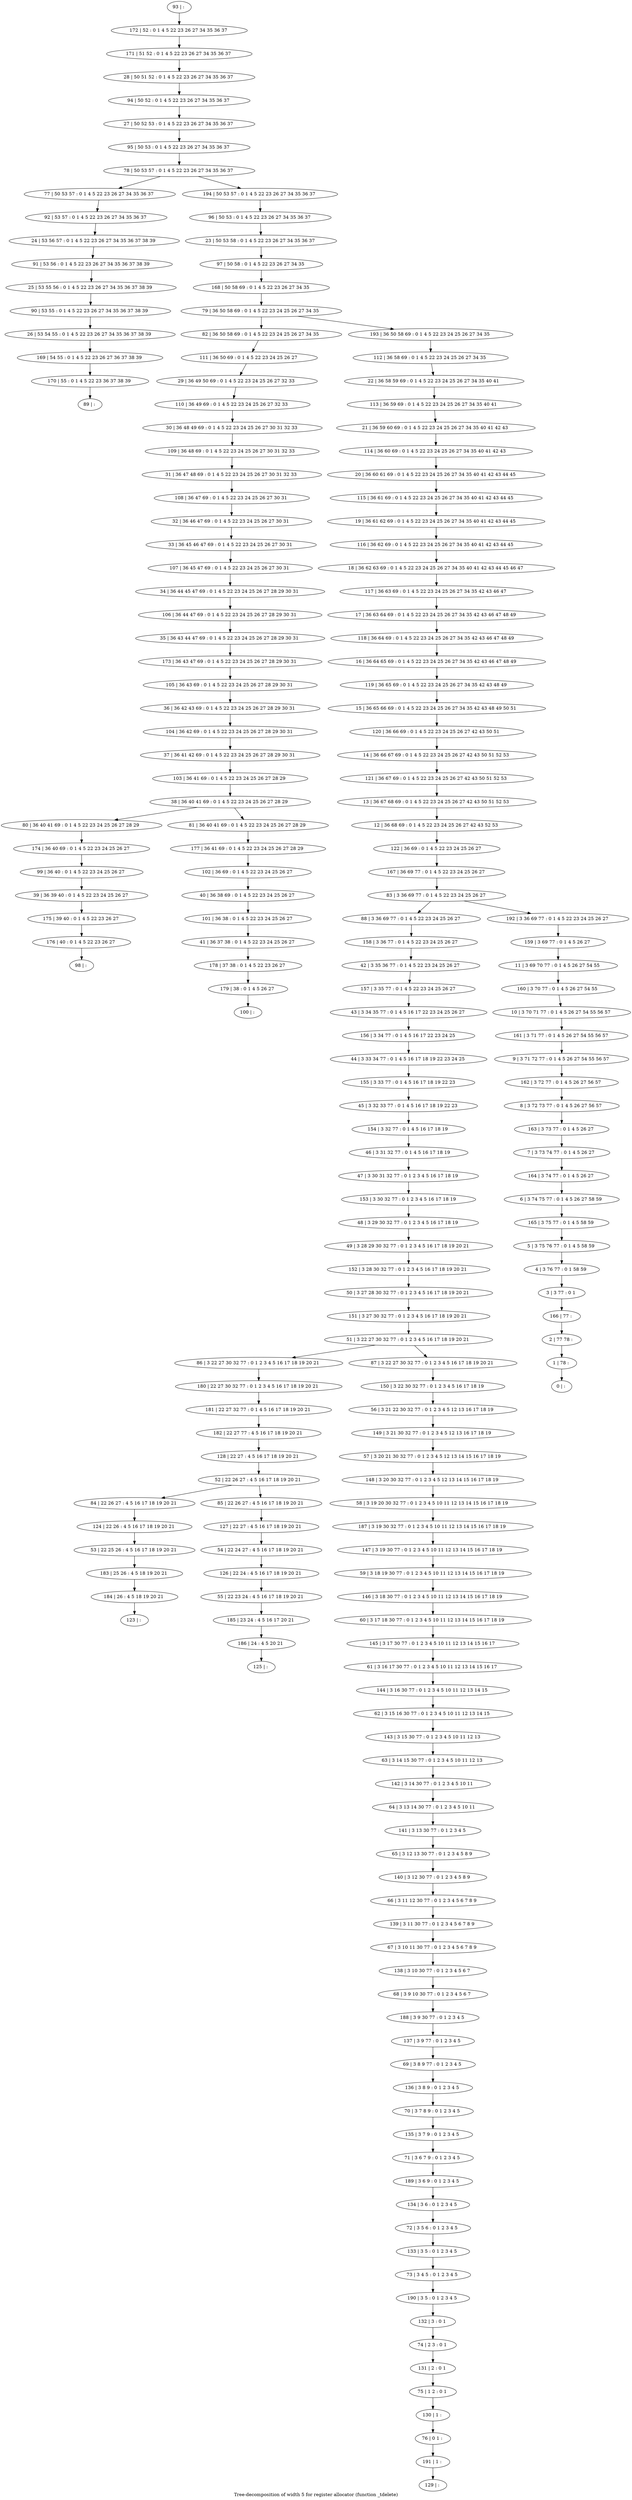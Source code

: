 digraph G {
graph [label="Tree-decomposition of width 5 for register allocator (function _tdelete)"]
0[label="0 | : "];
1[label="1 | 78 : "];
2[label="2 | 77 78 : "];
3[label="3 | 3 77 : 0 1 "];
4[label="4 | 3 76 77 : 0 1 58 59 "];
5[label="5 | 3 75 76 77 : 0 1 4 5 58 59 "];
6[label="6 | 3 74 75 77 : 0 1 4 5 26 27 58 59 "];
7[label="7 | 3 73 74 77 : 0 1 4 5 26 27 "];
8[label="8 | 3 72 73 77 : 0 1 4 5 26 27 56 57 "];
9[label="9 | 3 71 72 77 : 0 1 4 5 26 27 54 55 56 57 "];
10[label="10 | 3 70 71 77 : 0 1 4 5 26 27 54 55 56 57 "];
11[label="11 | 3 69 70 77 : 0 1 4 5 26 27 54 55 "];
12[label="12 | 36 68 69 : 0 1 4 5 22 23 24 25 26 27 42 43 52 53 "];
13[label="13 | 36 67 68 69 : 0 1 4 5 22 23 24 25 26 27 42 43 50 51 52 53 "];
14[label="14 | 36 66 67 69 : 0 1 4 5 22 23 24 25 26 27 42 43 50 51 52 53 "];
15[label="15 | 36 65 66 69 : 0 1 4 5 22 23 24 25 26 27 34 35 42 43 48 49 50 51 "];
16[label="16 | 36 64 65 69 : 0 1 4 5 22 23 24 25 26 27 34 35 42 43 46 47 48 49 "];
17[label="17 | 36 63 64 69 : 0 1 4 5 22 23 24 25 26 27 34 35 42 43 46 47 48 49 "];
18[label="18 | 36 62 63 69 : 0 1 4 5 22 23 24 25 26 27 34 35 40 41 42 43 44 45 46 47 "];
19[label="19 | 36 61 62 69 : 0 1 4 5 22 23 24 25 26 27 34 35 40 41 42 43 44 45 "];
20[label="20 | 36 60 61 69 : 0 1 4 5 22 23 24 25 26 27 34 35 40 41 42 43 44 45 "];
21[label="21 | 36 59 60 69 : 0 1 4 5 22 23 24 25 26 27 34 35 40 41 42 43 "];
22[label="22 | 36 58 59 69 : 0 1 4 5 22 23 24 25 26 27 34 35 40 41 "];
23[label="23 | 50 53 58 : 0 1 4 5 22 23 26 27 34 35 36 37 "];
24[label="24 | 53 56 57 : 0 1 4 5 22 23 26 27 34 35 36 37 38 39 "];
25[label="25 | 53 55 56 : 0 1 4 5 22 23 26 27 34 35 36 37 38 39 "];
26[label="26 | 53 54 55 : 0 1 4 5 22 23 26 27 34 35 36 37 38 39 "];
27[label="27 | 50 52 53 : 0 1 4 5 22 23 26 27 34 35 36 37 "];
28[label="28 | 50 51 52 : 0 1 4 5 22 23 26 27 34 35 36 37 "];
29[label="29 | 36 49 50 69 : 0 1 4 5 22 23 24 25 26 27 32 33 "];
30[label="30 | 36 48 49 69 : 0 1 4 5 22 23 24 25 26 27 30 31 32 33 "];
31[label="31 | 36 47 48 69 : 0 1 4 5 22 23 24 25 26 27 30 31 32 33 "];
32[label="32 | 36 46 47 69 : 0 1 4 5 22 23 24 25 26 27 30 31 "];
33[label="33 | 36 45 46 47 69 : 0 1 4 5 22 23 24 25 26 27 30 31 "];
34[label="34 | 36 44 45 47 69 : 0 1 4 5 22 23 24 25 26 27 28 29 30 31 "];
35[label="35 | 36 43 44 47 69 : 0 1 4 5 22 23 24 25 26 27 28 29 30 31 "];
36[label="36 | 36 42 43 69 : 0 1 4 5 22 23 24 25 26 27 28 29 30 31 "];
37[label="37 | 36 41 42 69 : 0 1 4 5 22 23 24 25 26 27 28 29 30 31 "];
38[label="38 | 36 40 41 69 : 0 1 4 5 22 23 24 25 26 27 28 29 "];
39[label="39 | 36 39 40 : 0 1 4 5 22 23 24 25 26 27 "];
40[label="40 | 36 38 69 : 0 1 4 5 22 23 24 25 26 27 "];
41[label="41 | 36 37 38 : 0 1 4 5 22 23 24 25 26 27 "];
42[label="42 | 3 35 36 77 : 0 1 4 5 22 23 24 25 26 27 "];
43[label="43 | 3 34 35 77 : 0 1 4 5 16 17 22 23 24 25 26 27 "];
44[label="44 | 3 33 34 77 : 0 1 4 5 16 17 18 19 22 23 24 25 "];
45[label="45 | 3 32 33 77 : 0 1 4 5 16 17 18 19 22 23 "];
46[label="46 | 3 31 32 77 : 0 1 4 5 16 17 18 19 "];
47[label="47 | 3 30 31 32 77 : 0 1 2 3 4 5 16 17 18 19 "];
48[label="48 | 3 29 30 32 77 : 0 1 2 3 4 5 16 17 18 19 "];
49[label="49 | 3 28 29 30 32 77 : 0 1 2 3 4 5 16 17 18 19 20 21 "];
50[label="50 | 3 27 28 30 32 77 : 0 1 2 3 4 5 16 17 18 19 20 21 "];
51[label="51 | 3 22 27 30 32 77 : 0 1 2 3 4 5 16 17 18 19 20 21 "];
52[label="52 | 22 26 27 : 4 5 16 17 18 19 20 21 "];
53[label="53 | 22 25 26 : 4 5 16 17 18 19 20 21 "];
54[label="54 | 22 24 27 : 4 5 16 17 18 19 20 21 "];
55[label="55 | 22 23 24 : 4 5 16 17 18 19 20 21 "];
56[label="56 | 3 21 22 30 32 77 : 0 1 2 3 4 5 12 13 16 17 18 19 "];
57[label="57 | 3 20 21 30 32 77 : 0 1 2 3 4 5 12 13 14 15 16 17 18 19 "];
58[label="58 | 3 19 20 30 32 77 : 0 1 2 3 4 5 10 11 12 13 14 15 16 17 18 19 "];
59[label="59 | 3 18 19 30 77 : 0 1 2 3 4 5 10 11 12 13 14 15 16 17 18 19 "];
60[label="60 | 3 17 18 30 77 : 0 1 2 3 4 5 10 11 12 13 14 15 16 17 18 19 "];
61[label="61 | 3 16 17 30 77 : 0 1 2 3 4 5 10 11 12 13 14 15 16 17 "];
62[label="62 | 3 15 16 30 77 : 0 1 2 3 4 5 10 11 12 13 14 15 "];
63[label="63 | 3 14 15 30 77 : 0 1 2 3 4 5 10 11 12 13 "];
64[label="64 | 3 13 14 30 77 : 0 1 2 3 4 5 10 11 "];
65[label="65 | 3 12 13 30 77 : 0 1 2 3 4 5 8 9 "];
66[label="66 | 3 11 12 30 77 : 0 1 2 3 4 5 6 7 8 9 "];
67[label="67 | 3 10 11 30 77 : 0 1 2 3 4 5 6 7 8 9 "];
68[label="68 | 3 9 10 30 77 : 0 1 2 3 4 5 6 7 "];
69[label="69 | 3 8 9 77 : 0 1 2 3 4 5 "];
70[label="70 | 3 7 8 9 : 0 1 2 3 4 5 "];
71[label="71 | 3 6 7 9 : 0 1 2 3 4 5 "];
72[label="72 | 3 5 6 : 0 1 2 3 4 5 "];
73[label="73 | 3 4 5 : 0 1 2 3 4 5 "];
74[label="74 | 2 3 : 0 1 "];
75[label="75 | 1 2 : 0 1 "];
76[label="76 | 0 1 : "];
77[label="77 | 50 53 57 : 0 1 4 5 22 23 26 27 34 35 36 37 "];
78[label="78 | 50 53 57 : 0 1 4 5 22 23 26 27 34 35 36 37 "];
79[label="79 | 36 50 58 69 : 0 1 4 5 22 23 24 25 26 27 34 35 "];
80[label="80 | 36 40 41 69 : 0 1 4 5 22 23 24 25 26 27 28 29 "];
81[label="81 | 36 40 41 69 : 0 1 4 5 22 23 24 25 26 27 28 29 "];
82[label="82 | 36 50 58 69 : 0 1 4 5 22 23 24 25 26 27 34 35 "];
83[label="83 | 3 36 69 77 : 0 1 4 5 22 23 24 25 26 27 "];
84[label="84 | 22 26 27 : 4 5 16 17 18 19 20 21 "];
85[label="85 | 22 26 27 : 4 5 16 17 18 19 20 21 "];
86[label="86 | 3 22 27 30 32 77 : 0 1 2 3 4 5 16 17 18 19 20 21 "];
87[label="87 | 3 22 27 30 32 77 : 0 1 2 3 4 5 16 17 18 19 20 21 "];
88[label="88 | 3 36 69 77 : 0 1 4 5 22 23 24 25 26 27 "];
89[label="89 | : "];
90[label="90 | 53 55 : 0 1 4 5 22 23 26 27 34 35 36 37 38 39 "];
91[label="91 | 53 56 : 0 1 4 5 22 23 26 27 34 35 36 37 38 39 "];
92[label="92 | 53 57 : 0 1 4 5 22 23 26 27 34 35 36 37 "];
93[label="93 | : "];
94[label="94 | 50 52 : 0 1 4 5 22 23 26 27 34 35 36 37 "];
95[label="95 | 50 53 : 0 1 4 5 22 23 26 27 34 35 36 37 "];
96[label="96 | 50 53 : 0 1 4 5 22 23 26 27 34 35 36 37 "];
97[label="97 | 50 58 : 0 1 4 5 22 23 26 27 34 35 "];
98[label="98 | : "];
99[label="99 | 36 40 : 0 1 4 5 22 23 24 25 26 27 "];
100[label="100 | : "];
101[label="101 | 36 38 : 0 1 4 5 22 23 24 25 26 27 "];
102[label="102 | 36 69 : 0 1 4 5 22 23 24 25 26 27 "];
103[label="103 | 36 41 69 : 0 1 4 5 22 23 24 25 26 27 28 29 "];
104[label="104 | 36 42 69 : 0 1 4 5 22 23 24 25 26 27 28 29 30 31 "];
105[label="105 | 36 43 69 : 0 1 4 5 22 23 24 25 26 27 28 29 30 31 "];
106[label="106 | 36 44 47 69 : 0 1 4 5 22 23 24 25 26 27 28 29 30 31 "];
107[label="107 | 36 45 47 69 : 0 1 4 5 22 23 24 25 26 27 30 31 "];
108[label="108 | 36 47 69 : 0 1 4 5 22 23 24 25 26 27 30 31 "];
109[label="109 | 36 48 69 : 0 1 4 5 22 23 24 25 26 27 30 31 32 33 "];
110[label="110 | 36 49 69 : 0 1 4 5 22 23 24 25 26 27 32 33 "];
111[label="111 | 36 50 69 : 0 1 4 5 22 23 24 25 26 27 "];
112[label="112 | 36 58 69 : 0 1 4 5 22 23 24 25 26 27 34 35 "];
113[label="113 | 36 59 69 : 0 1 4 5 22 23 24 25 26 27 34 35 40 41 "];
114[label="114 | 36 60 69 : 0 1 4 5 22 23 24 25 26 27 34 35 40 41 42 43 "];
115[label="115 | 36 61 69 : 0 1 4 5 22 23 24 25 26 27 34 35 40 41 42 43 44 45 "];
116[label="116 | 36 62 69 : 0 1 4 5 22 23 24 25 26 27 34 35 40 41 42 43 44 45 "];
117[label="117 | 36 63 69 : 0 1 4 5 22 23 24 25 26 27 34 35 42 43 46 47 "];
118[label="118 | 36 64 69 : 0 1 4 5 22 23 24 25 26 27 34 35 42 43 46 47 48 49 "];
119[label="119 | 36 65 69 : 0 1 4 5 22 23 24 25 26 27 34 35 42 43 48 49 "];
120[label="120 | 36 66 69 : 0 1 4 5 22 23 24 25 26 27 42 43 50 51 "];
121[label="121 | 36 67 69 : 0 1 4 5 22 23 24 25 26 27 42 43 50 51 52 53 "];
122[label="122 | 36 69 : 0 1 4 5 22 23 24 25 26 27 "];
123[label="123 | : "];
124[label="124 | 22 26 : 4 5 16 17 18 19 20 21 "];
125[label="125 | : "];
126[label="126 | 22 24 : 4 5 16 17 18 19 20 21 "];
127[label="127 | 22 27 : 4 5 16 17 18 19 20 21 "];
128[label="128 | 22 27 : 4 5 16 17 18 19 20 21 "];
129[label="129 | : "];
130[label="130 | 1 : "];
131[label="131 | 2 : 0 1 "];
132[label="132 | 3 : 0 1 "];
133[label="133 | 3 5 : 0 1 2 3 4 5 "];
134[label="134 | 3 6 : 0 1 2 3 4 5 "];
135[label="135 | 3 7 9 : 0 1 2 3 4 5 "];
136[label="136 | 3 8 9 : 0 1 2 3 4 5 "];
137[label="137 | 3 9 77 : 0 1 2 3 4 5 "];
138[label="138 | 3 10 30 77 : 0 1 2 3 4 5 6 7 "];
139[label="139 | 3 11 30 77 : 0 1 2 3 4 5 6 7 8 9 "];
140[label="140 | 3 12 30 77 : 0 1 2 3 4 5 8 9 "];
141[label="141 | 3 13 30 77 : 0 1 2 3 4 5 "];
142[label="142 | 3 14 30 77 : 0 1 2 3 4 5 10 11 "];
143[label="143 | 3 15 30 77 : 0 1 2 3 4 5 10 11 12 13 "];
144[label="144 | 3 16 30 77 : 0 1 2 3 4 5 10 11 12 13 14 15 "];
145[label="145 | 3 17 30 77 : 0 1 2 3 4 5 10 11 12 13 14 15 16 17 "];
146[label="146 | 3 18 30 77 : 0 1 2 3 4 5 10 11 12 13 14 15 16 17 18 19 "];
147[label="147 | 3 19 30 77 : 0 1 2 3 4 5 10 11 12 13 14 15 16 17 18 19 "];
148[label="148 | 3 20 30 32 77 : 0 1 2 3 4 5 12 13 14 15 16 17 18 19 "];
149[label="149 | 3 21 30 32 77 : 0 1 2 3 4 5 12 13 16 17 18 19 "];
150[label="150 | 3 22 30 32 77 : 0 1 2 3 4 5 16 17 18 19 "];
151[label="151 | 3 27 30 32 77 : 0 1 2 3 4 5 16 17 18 19 20 21 "];
152[label="152 | 3 28 30 32 77 : 0 1 2 3 4 5 16 17 18 19 20 21 "];
153[label="153 | 3 30 32 77 : 0 1 2 3 4 5 16 17 18 19 "];
154[label="154 | 3 32 77 : 0 1 4 5 16 17 18 19 "];
155[label="155 | 3 33 77 : 0 1 4 5 16 17 18 19 22 23 "];
156[label="156 | 3 34 77 : 0 1 4 5 16 17 22 23 24 25 "];
157[label="157 | 3 35 77 : 0 1 4 5 22 23 24 25 26 27 "];
158[label="158 | 3 36 77 : 0 1 4 5 22 23 24 25 26 27 "];
159[label="159 | 3 69 77 : 0 1 4 5 26 27 "];
160[label="160 | 3 70 77 : 0 1 4 5 26 27 54 55 "];
161[label="161 | 3 71 77 : 0 1 4 5 26 27 54 55 56 57 "];
162[label="162 | 3 72 77 : 0 1 4 5 26 27 56 57 "];
163[label="163 | 3 73 77 : 0 1 4 5 26 27 "];
164[label="164 | 3 74 77 : 0 1 4 5 26 27 "];
165[label="165 | 3 75 77 : 0 1 4 5 58 59 "];
166[label="166 | 77 : "];
167[label="167 | 36 69 77 : 0 1 4 5 22 23 24 25 26 27 "];
168[label="168 | 50 58 69 : 0 1 4 5 22 23 26 27 34 35 "];
169[label="169 | 54 55 : 0 1 4 5 22 23 26 27 36 37 38 39 "];
170[label="170 | 55 : 0 1 4 5 22 23 36 37 38 39 "];
171[label="171 | 51 52 : 0 1 4 5 22 23 26 27 34 35 36 37 "];
172[label="172 | 52 : 0 1 4 5 22 23 26 27 34 35 36 37 "];
173[label="173 | 36 43 47 69 : 0 1 4 5 22 23 24 25 26 27 28 29 30 31 "];
174[label="174 | 36 40 69 : 0 1 4 5 22 23 24 25 26 27 "];
175[label="175 | 39 40 : 0 1 4 5 22 23 26 27 "];
176[label="176 | 40 : 0 1 4 5 22 23 26 27 "];
177[label="177 | 36 41 69 : 0 1 4 5 22 23 24 25 26 27 28 29 "];
178[label="178 | 37 38 : 0 1 4 5 22 23 26 27 "];
179[label="179 | 38 : 0 1 4 5 26 27 "];
180[label="180 | 22 27 30 32 77 : 0 1 2 3 4 5 16 17 18 19 20 21 "];
181[label="181 | 22 27 32 77 : 0 1 4 5 16 17 18 19 20 21 "];
182[label="182 | 22 27 77 : 4 5 16 17 18 19 20 21 "];
183[label="183 | 25 26 : 4 5 18 19 20 21 "];
184[label="184 | 26 : 4 5 18 19 20 21 "];
185[label="185 | 23 24 : 4 5 16 17 20 21 "];
186[label="186 | 24 : 4 5 20 21 "];
187[label="187 | 3 19 30 32 77 : 0 1 2 3 4 5 10 11 12 13 14 15 16 17 18 19 "];
188[label="188 | 3 9 30 77 : 0 1 2 3 4 5 "];
189[label="189 | 3 6 9 : 0 1 2 3 4 5 "];
190[label="190 | 3 5 : 0 1 2 3 4 5 "];
191[label="191 | 1 : "];
192[label="192 | 3 36 69 77 : 0 1 4 5 22 23 24 25 26 27 "];
193[label="193 | 36 50 58 69 : 0 1 4 5 22 23 24 25 26 27 34 35 "];
194[label="194 | 50 53 57 : 0 1 4 5 22 23 26 27 34 35 36 37 "];
32->33 ;
46->47 ;
48->49 ;
38->80 ;
38->81 ;
52->84 ;
52->85 ;
51->86 ;
51->87 ;
90->26 ;
25->90 ;
91->25 ;
24->91 ;
92->24 ;
77->92 ;
99->39 ;
101->41 ;
40->101 ;
102->40 ;
103->38 ;
37->103 ;
104->37 ;
36->104 ;
105->36 ;
106->35 ;
34->106 ;
107->34 ;
33->107 ;
108->32 ;
31->108 ;
109->31 ;
30->109 ;
110->30 ;
29->110 ;
111->29 ;
82->111 ;
124->53 ;
84->124 ;
126->55 ;
54->126 ;
127->54 ;
85->127 ;
128->52 ;
130->76 ;
75->130 ;
131->75 ;
74->131 ;
132->74 ;
133->73 ;
72->133 ;
134->72 ;
135->71 ;
70->135 ;
136->70 ;
69->136 ;
137->69 ;
138->68 ;
67->138 ;
139->67 ;
66->139 ;
140->66 ;
65->140 ;
141->65 ;
64->141 ;
142->64 ;
63->142 ;
143->63 ;
62->143 ;
144->62 ;
61->144 ;
145->61 ;
60->145 ;
146->60 ;
59->146 ;
147->59 ;
148->58 ;
57->148 ;
149->57 ;
56->149 ;
150->56 ;
87->150 ;
151->51 ;
50->151 ;
152->50 ;
49->152 ;
153->48 ;
47->153 ;
154->46 ;
45->154 ;
155->45 ;
44->155 ;
156->44 ;
43->156 ;
157->43 ;
42->157 ;
158->42 ;
88->158 ;
26->169 ;
170->89 ;
169->170 ;
173->105 ;
35->173 ;
174->99 ;
80->174 ;
39->175 ;
176->98 ;
175->176 ;
177->102 ;
81->177 ;
41->178 ;
179->100 ;
178->179 ;
86->180 ;
180->181 ;
182->128 ;
181->182 ;
53->183 ;
184->123 ;
183->184 ;
55->185 ;
186->125 ;
185->186 ;
187->147 ;
58->187 ;
188->137 ;
68->188 ;
189->134 ;
71->189 ;
190->132 ;
73->190 ;
191->129 ;
76->191 ;
93->172 ;
172->171 ;
171->28 ;
28->94 ;
94->27 ;
27->95 ;
95->78 ;
96->23 ;
23->97 ;
97->168 ;
168->79 ;
112->22 ;
22->113 ;
113->21 ;
21->114 ;
114->20 ;
20->115 ;
115->19 ;
19->116 ;
116->18 ;
18->117 ;
117->17 ;
17->118 ;
118->16 ;
16->119 ;
119->15 ;
15->120 ;
120->14 ;
14->121 ;
121->13 ;
13->12 ;
12->122 ;
122->167 ;
167->83 ;
159->11 ;
11->160 ;
160->10 ;
10->161 ;
161->9 ;
9->162 ;
162->8 ;
8->163 ;
163->7 ;
7->164 ;
164->6 ;
6->165 ;
165->5 ;
5->4 ;
4->3 ;
3->166 ;
166->2 ;
2->1 ;
1->0 ;
192->159 ;
193->112 ;
194->96 ;
83->88 ;
83->192 ;
79->82 ;
79->193 ;
78->77 ;
78->194 ;
}
